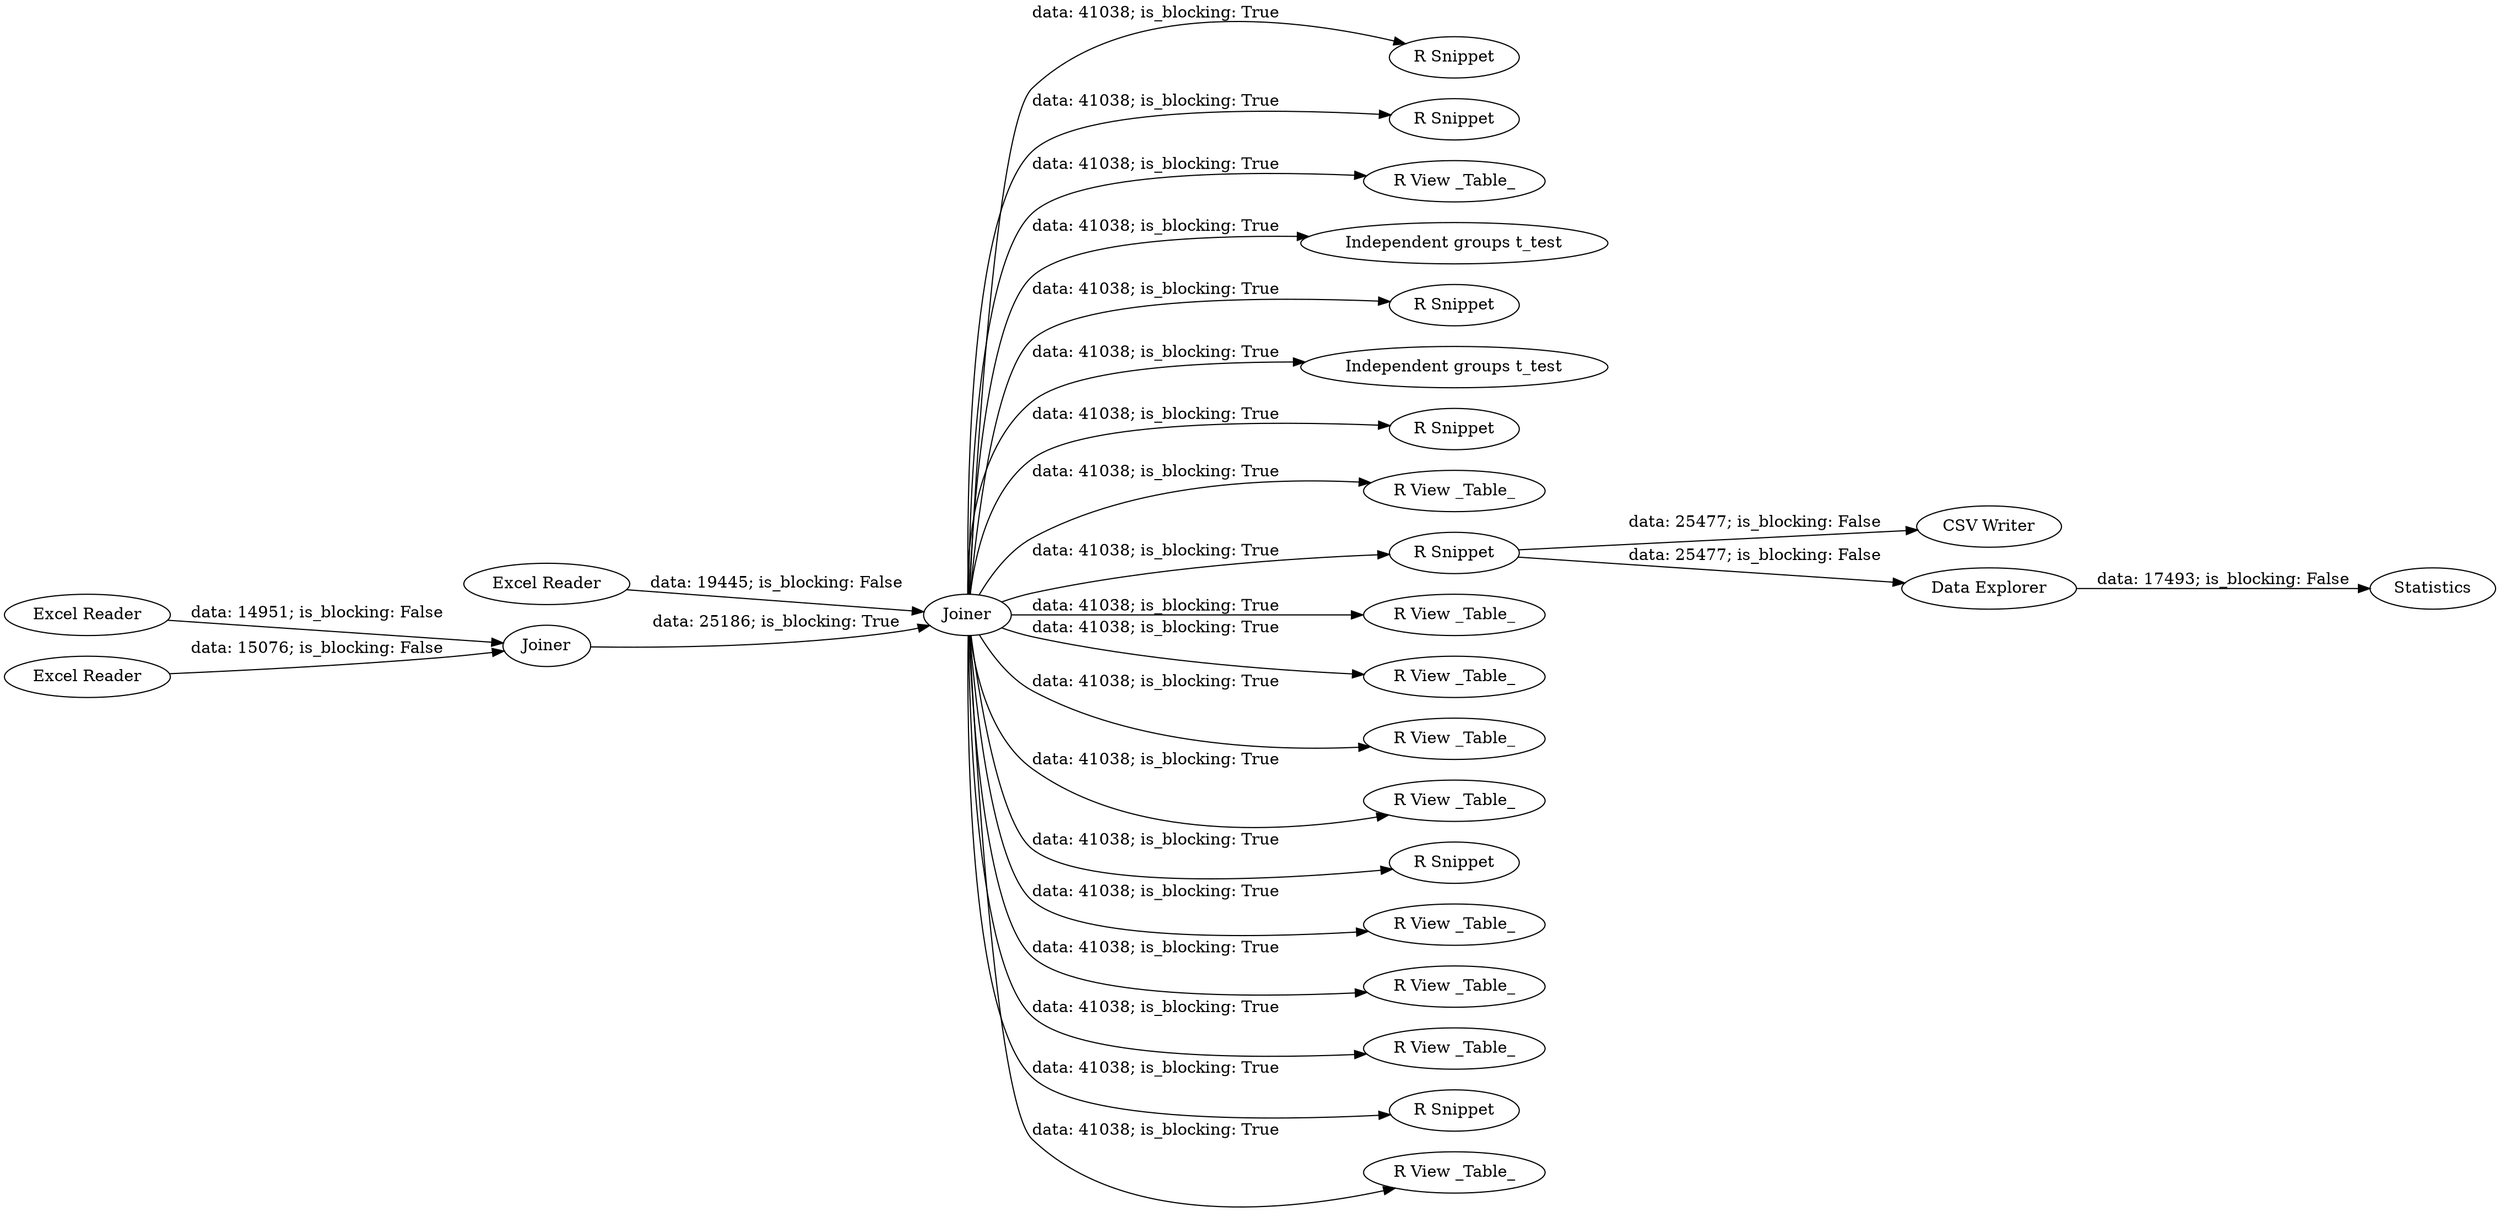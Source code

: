 digraph {
	"2023790623984600384_3" [label="Excel Reader"]
	"2023790623984600384_35" [label="R Snippet"]
	"2023790623984600384_33" [label="CSV Writer"]
	"2023790623984600384_26" [label="R Snippet"]
	"2023790623984600384_17" [label="R View _Table_"]
	"2023790623984600384_32" [label="Independent groups t_test"]
	"2023790623984600384_34" [label="R Snippet"]
	"2023790623984600384_25" [label="Independent groups t_test"]
	"2023790623984600384_1" [label="Excel Reader"]
	"2023790623984600384_31" [label="R Snippet"]
	"2023790623984600384_2" [label="Excel Reader"]
	"2023790623984600384_20" [label=Statistics]
	"2023790623984600384_5" [label=Joiner]
	"2023790623984600384_28" [label="R View _Table_"]
	"2023790623984600384_21" [label="R Snippet"]
	"2023790623984600384_16" [label="R View _Table_"]
	"2023790623984600384_22" [label="R View _Table_"]
	"2023790623984600384_24" [label="R View _Table_"]
	"2023790623984600384_6" [label="Data Explorer"]
	"2023790623984600384_19" [label="R View _Table_"]
	"2023790623984600384_4" [label=Joiner]
	"2023790623984600384_29" [label="R Snippet"]
	"2023790623984600384_23" [label="R View _Table_"]
	"2023790623984600384_18" [label="R View _Table_"]
	"2023790623984600384_15" [label="R View _Table_"]
	"2023790623984600384_27" [label="R Snippet"]
	"2023790623984600384_14" [label="R View _Table_"]
	"2023790623984600384_5" -> "2023790623984600384_35" [label="data: 41038; is_blocking: True"]
	"2023790623984600384_5" -> "2023790623984600384_14" [label="data: 41038; is_blocking: True"]
	"2023790623984600384_5" -> "2023790623984600384_18" [label="data: 41038; is_blocking: True"]
	"2023790623984600384_5" -> "2023790623984600384_22" [label="data: 41038; is_blocking: True"]
	"2023790623984600384_3" -> "2023790623984600384_5" [label="data: 19445; is_blocking: False"]
	"2023790623984600384_6" -> "2023790623984600384_20" [label="data: 17493; is_blocking: False"]
	"2023790623984600384_5" -> "2023790623984600384_21" [label="data: 41038; is_blocking: True"]
	"2023790623984600384_5" -> "2023790623984600384_28" [label="data: 41038; is_blocking: True"]
	"2023790623984600384_2" -> "2023790623984600384_4" [label="data: 15076; is_blocking: False"]
	"2023790623984600384_5" -> "2023790623984600384_34" [label="data: 41038; is_blocking: True"]
	"2023790623984600384_21" -> "2023790623984600384_6" [label="data: 25477; is_blocking: False"]
	"2023790623984600384_5" -> "2023790623984600384_16" [label="data: 41038; is_blocking: True"]
	"2023790623984600384_5" -> "2023790623984600384_24" [label="data: 41038; is_blocking: True"]
	"2023790623984600384_5" -> "2023790623984600384_17" [label="data: 41038; is_blocking: True"]
	"2023790623984600384_5" -> "2023790623984600384_32" [label="data: 41038; is_blocking: True"]
	"2023790623984600384_5" -> "2023790623984600384_15" [label="data: 41038; is_blocking: True"]
	"2023790623984600384_5" -> "2023790623984600384_27" [label="data: 41038; is_blocking: True"]
	"2023790623984600384_1" -> "2023790623984600384_4" [label="data: 14951; is_blocking: False"]
	"2023790623984600384_4" -> "2023790623984600384_5" [label="data: 25186; is_blocking: True"]
	"2023790623984600384_5" -> "2023790623984600384_26" [label="data: 41038; is_blocking: True"]
	"2023790623984600384_5" -> "2023790623984600384_31" [label="data: 41038; is_blocking: True"]
	"2023790623984600384_5" -> "2023790623984600384_19" [label="data: 41038; is_blocking: True"]
	"2023790623984600384_5" -> "2023790623984600384_23" [label="data: 41038; is_blocking: True"]
	"2023790623984600384_5" -> "2023790623984600384_29" [label="data: 41038; is_blocking: True"]
	"2023790623984600384_5" -> "2023790623984600384_25" [label="data: 41038; is_blocking: True"]
	"2023790623984600384_21" -> "2023790623984600384_33" [label="data: 25477; is_blocking: False"]
	rankdir=LR
}
